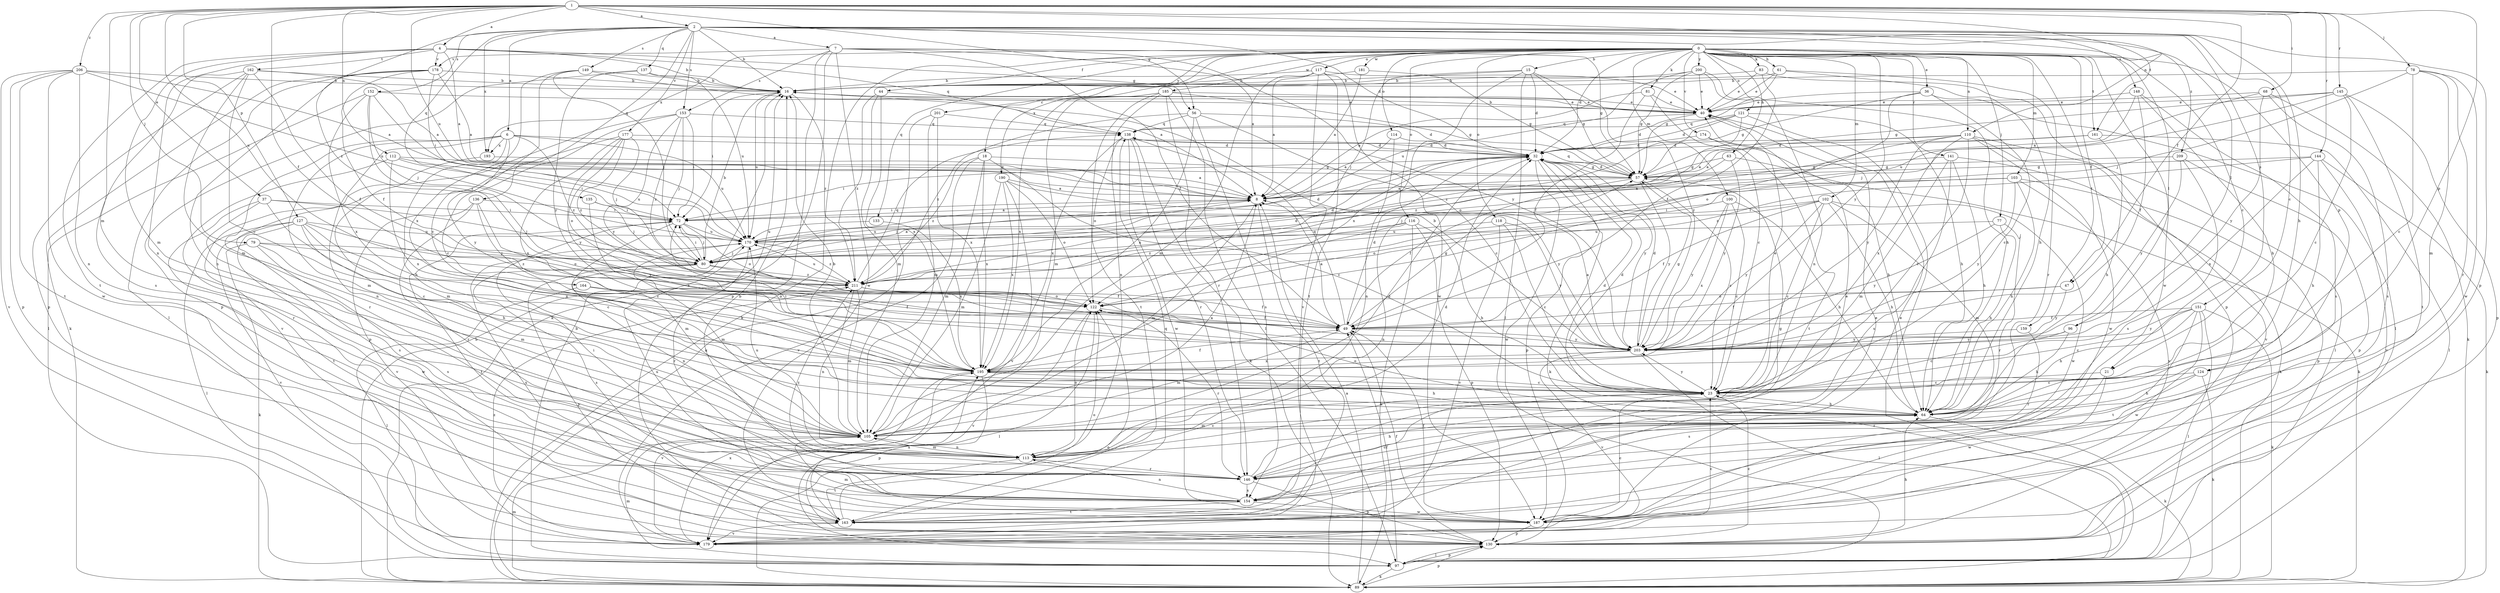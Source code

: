 strict digraph  {
0;
1;
2;
4;
6;
7;
8;
15;
16;
18;
21;
23;
32;
36;
37;
40;
44;
47;
49;
56;
57;
61;
63;
64;
68;
72;
77;
78;
79;
80;
81;
83;
89;
96;
97;
100;
102;
103;
105;
110;
112;
113;
114;
116;
117;
118;
121;
122;
124;
127;
130;
133;
135;
136;
137;
138;
141;
144;
145;
146;
148;
149;
151;
152;
153;
154;
159;
161;
162;
163;
164;
170;
174;
177;
178;
179;
181;
185;
187;
190;
193;
195;
200;
201;
203;
206;
209;
211;
0 -> 15  [label=b];
0 -> 18  [label=c];
0 -> 21  [label=c];
0 -> 32  [label=d];
0 -> 36  [label=e];
0 -> 44  [label=f];
0 -> 47  [label=f];
0 -> 61  [label=h];
0 -> 63  [label=h];
0 -> 77  [label=j];
0 -> 81  [label=k];
0 -> 83  [label=k];
0 -> 89  [label=k];
0 -> 96  [label=l];
0 -> 100  [label=m];
0 -> 102  [label=m];
0 -> 103  [label=m];
0 -> 110  [label=n];
0 -> 114  [label=o];
0 -> 116  [label=o];
0 -> 117  [label=o];
0 -> 118  [label=o];
0 -> 121  [label=o];
0 -> 124  [label=p];
0 -> 133  [label=q];
0 -> 141  [label=r];
0 -> 159  [label=t];
0 -> 161  [label=t];
0 -> 174  [label=v];
0 -> 181  [label=w];
0 -> 185  [label=w];
0 -> 187  [label=w];
0 -> 190  [label=x];
0 -> 193  [label=x];
0 -> 200  [label=y];
0 -> 201  [label=y];
0 -> 203  [label=y];
1 -> 2  [label=a];
1 -> 4  [label=a];
1 -> 37  [label=e];
1 -> 47  [label=f];
1 -> 49  [label=f];
1 -> 56  [label=g];
1 -> 68  [label=i];
1 -> 78  [label=j];
1 -> 79  [label=j];
1 -> 105  [label=m];
1 -> 110  [label=n];
1 -> 112  [label=n];
1 -> 124  [label=p];
1 -> 127  [label=p];
1 -> 144  [label=r];
1 -> 145  [label=r];
1 -> 161  [label=t];
1 -> 164  [label=u];
1 -> 170  [label=u];
1 -> 206  [label=z];
2 -> 6  [label=a];
2 -> 7  [label=a];
2 -> 16  [label=b];
2 -> 21  [label=c];
2 -> 32  [label=d];
2 -> 64  [label=h];
2 -> 96  [label=l];
2 -> 130  [label=p];
2 -> 135  [label=q];
2 -> 136  [label=q];
2 -> 137  [label=q];
2 -> 148  [label=s];
2 -> 149  [label=s];
2 -> 151  [label=s];
2 -> 152  [label=s];
2 -> 153  [label=s];
2 -> 177  [label=v];
2 -> 193  [label=x];
2 -> 209  [label=z];
2 -> 211  [label=z];
4 -> 8  [label=a];
4 -> 16  [label=b];
4 -> 56  [label=g];
4 -> 105  [label=m];
4 -> 113  [label=n];
4 -> 138  [label=q];
4 -> 162  [label=t];
4 -> 163  [label=t];
4 -> 178  [label=v];
6 -> 32  [label=d];
6 -> 64  [label=h];
6 -> 105  [label=m];
6 -> 113  [label=n];
6 -> 146  [label=r];
6 -> 170  [label=u];
6 -> 193  [label=x];
6 -> 203  [label=y];
6 -> 211  [label=z];
7 -> 8  [label=a];
7 -> 49  [label=f];
7 -> 57  [label=g];
7 -> 89  [label=k];
7 -> 130  [label=p];
7 -> 153  [label=s];
7 -> 178  [label=v];
7 -> 187  [label=w];
7 -> 203  [label=y];
8 -> 72  [label=i];
8 -> 80  [label=j];
8 -> 105  [label=m];
8 -> 163  [label=t];
15 -> 16  [label=b];
15 -> 32  [label=d];
15 -> 57  [label=g];
15 -> 80  [label=j];
15 -> 97  [label=l];
15 -> 195  [label=x];
15 -> 203  [label=y];
16 -> 40  [label=e];
16 -> 72  [label=i];
16 -> 170  [label=u];
16 -> 211  [label=z];
18 -> 23  [label=c];
18 -> 57  [label=g];
18 -> 105  [label=m];
18 -> 179  [label=v];
18 -> 195  [label=x];
18 -> 211  [label=z];
21 -> 23  [label=c];
21 -> 154  [label=s];
21 -> 187  [label=w];
23 -> 32  [label=d];
23 -> 40  [label=e];
23 -> 64  [label=h];
23 -> 203  [label=y];
32 -> 57  [label=g];
32 -> 72  [label=i];
32 -> 89  [label=k];
32 -> 130  [label=p];
32 -> 187  [label=w];
32 -> 203  [label=y];
36 -> 23  [label=c];
36 -> 40  [label=e];
36 -> 57  [label=g];
36 -> 97  [label=l];
36 -> 122  [label=o];
37 -> 23  [label=c];
37 -> 72  [label=i];
37 -> 80  [label=j];
37 -> 154  [label=s];
37 -> 163  [label=t];
40 -> 16  [label=b];
40 -> 32  [label=d];
40 -> 138  [label=q];
44 -> 40  [label=e];
44 -> 105  [label=m];
44 -> 195  [label=x];
44 -> 211  [label=z];
47 -> 49  [label=f];
47 -> 122  [label=o];
47 -> 203  [label=y];
49 -> 8  [label=a];
49 -> 32  [label=d];
49 -> 57  [label=g];
49 -> 105  [label=m];
49 -> 138  [label=q];
49 -> 203  [label=y];
56 -> 23  [label=c];
56 -> 32  [label=d];
56 -> 138  [label=q];
56 -> 154  [label=s];
56 -> 195  [label=x];
56 -> 211  [label=z];
57 -> 8  [label=a];
57 -> 23  [label=c];
57 -> 32  [label=d];
57 -> 49  [label=f];
57 -> 138  [label=q];
57 -> 203  [label=y];
61 -> 16  [label=b];
61 -> 40  [label=e];
61 -> 57  [label=g];
61 -> 64  [label=h];
61 -> 146  [label=r];
63 -> 57  [label=g];
63 -> 80  [label=j];
63 -> 89  [label=k];
63 -> 203  [label=y];
64 -> 32  [label=d];
64 -> 89  [label=k];
64 -> 105  [label=m];
64 -> 122  [label=o];
68 -> 40  [label=e];
68 -> 89  [label=k];
68 -> 154  [label=s];
68 -> 170  [label=u];
68 -> 203  [label=y];
72 -> 8  [label=a];
72 -> 80  [label=j];
72 -> 105  [label=m];
72 -> 122  [label=o];
72 -> 163  [label=t];
72 -> 170  [label=u];
77 -> 64  [label=h];
77 -> 146  [label=r];
77 -> 170  [label=u];
77 -> 203  [label=y];
78 -> 16  [label=b];
78 -> 23  [label=c];
78 -> 80  [label=j];
78 -> 105  [label=m];
78 -> 146  [label=r];
78 -> 187  [label=w];
79 -> 80  [label=j];
79 -> 89  [label=k];
79 -> 105  [label=m];
79 -> 154  [label=s];
79 -> 211  [label=z];
80 -> 8  [label=a];
80 -> 16  [label=b];
80 -> 32  [label=d];
80 -> 49  [label=f];
80 -> 72  [label=i];
80 -> 113  [label=n];
80 -> 130  [label=p];
80 -> 154  [label=s];
80 -> 211  [label=z];
81 -> 8  [label=a];
81 -> 23  [label=c];
81 -> 40  [label=e];
81 -> 49  [label=f];
83 -> 16  [label=b];
83 -> 40  [label=e];
83 -> 49  [label=f];
83 -> 130  [label=p];
89 -> 8  [label=a];
89 -> 16  [label=b];
89 -> 105  [label=m];
89 -> 122  [label=o];
89 -> 130  [label=p];
96 -> 23  [label=c];
96 -> 64  [label=h];
96 -> 203  [label=y];
97 -> 16  [label=b];
97 -> 49  [label=f];
97 -> 89  [label=k];
97 -> 105  [label=m];
97 -> 130  [label=p];
100 -> 23  [label=c];
100 -> 64  [label=h];
100 -> 72  [label=i];
100 -> 195  [label=x];
100 -> 203  [label=y];
102 -> 23  [label=c];
102 -> 49  [label=f];
102 -> 64  [label=h];
102 -> 72  [label=i];
102 -> 105  [label=m];
102 -> 122  [label=o];
102 -> 187  [label=w];
102 -> 203  [label=y];
103 -> 8  [label=a];
103 -> 64  [label=h];
103 -> 80  [label=j];
103 -> 130  [label=p];
103 -> 179  [label=v];
103 -> 203  [label=y];
105 -> 8  [label=a];
105 -> 16  [label=b];
105 -> 32  [label=d];
105 -> 113  [label=n];
110 -> 8  [label=a];
110 -> 23  [label=c];
110 -> 32  [label=d];
110 -> 97  [label=l];
110 -> 179  [label=v];
110 -> 187  [label=w];
110 -> 195  [label=x];
110 -> 203  [label=y];
110 -> 211  [label=z];
112 -> 57  [label=g];
112 -> 72  [label=i];
112 -> 146  [label=r];
112 -> 170  [label=u];
112 -> 195  [label=x];
113 -> 23  [label=c];
113 -> 32  [label=d];
113 -> 64  [label=h];
113 -> 105  [label=m];
113 -> 122  [label=o];
113 -> 146  [label=r];
113 -> 163  [label=t];
113 -> 170  [label=u];
114 -> 8  [label=a];
114 -> 32  [label=d];
114 -> 113  [label=n];
116 -> 64  [label=h];
116 -> 89  [label=k];
116 -> 113  [label=n];
116 -> 130  [label=p];
116 -> 170  [label=u];
116 -> 211  [label=z];
117 -> 8  [label=a];
117 -> 16  [label=b];
117 -> 40  [label=e];
117 -> 105  [label=m];
117 -> 163  [label=t];
117 -> 179  [label=v];
117 -> 187  [label=w];
118 -> 23  [label=c];
118 -> 170  [label=u];
118 -> 179  [label=v];
118 -> 203  [label=y];
121 -> 32  [label=d];
121 -> 64  [label=h];
121 -> 97  [label=l];
121 -> 122  [label=o];
121 -> 138  [label=q];
121 -> 211  [label=z];
122 -> 49  [label=f];
122 -> 97  [label=l];
122 -> 146  [label=r];
122 -> 179  [label=v];
124 -> 23  [label=c];
124 -> 64  [label=h];
124 -> 89  [label=k];
124 -> 146  [label=r];
127 -> 23  [label=c];
127 -> 64  [label=h];
127 -> 97  [label=l];
127 -> 122  [label=o];
127 -> 170  [label=u];
127 -> 179  [label=v];
127 -> 187  [label=w];
127 -> 195  [label=x];
130 -> 23  [label=c];
130 -> 49  [label=f];
130 -> 64  [label=h];
130 -> 97  [label=l];
133 -> 170  [label=u];
133 -> 195  [label=x];
135 -> 72  [label=i];
135 -> 80  [label=j];
135 -> 195  [label=x];
136 -> 23  [label=c];
136 -> 72  [label=i];
136 -> 146  [label=r];
136 -> 179  [label=v];
136 -> 203  [label=y];
137 -> 16  [label=b];
137 -> 130  [label=p];
137 -> 170  [label=u];
137 -> 203  [label=y];
138 -> 32  [label=d];
138 -> 89  [label=k];
138 -> 122  [label=o];
138 -> 146  [label=r];
138 -> 187  [label=w];
138 -> 195  [label=x];
141 -> 57  [label=g];
141 -> 64  [label=h];
141 -> 89  [label=k];
141 -> 105  [label=m];
141 -> 154  [label=s];
144 -> 57  [label=g];
144 -> 64  [label=h];
144 -> 89  [label=k];
144 -> 179  [label=v];
144 -> 195  [label=x];
144 -> 211  [label=z];
145 -> 23  [label=c];
145 -> 40  [label=e];
145 -> 57  [label=g];
145 -> 80  [label=j];
145 -> 130  [label=p];
145 -> 163  [label=t];
146 -> 40  [label=e];
146 -> 57  [label=g];
146 -> 72  [label=i];
146 -> 130  [label=p];
146 -> 154  [label=s];
146 -> 211  [label=z];
148 -> 8  [label=a];
148 -> 40  [label=e];
148 -> 49  [label=f];
148 -> 64  [label=h];
148 -> 154  [label=s];
149 -> 8  [label=a];
149 -> 16  [label=b];
149 -> 23  [label=c];
149 -> 80  [label=j];
149 -> 195  [label=x];
151 -> 23  [label=c];
151 -> 49  [label=f];
151 -> 64  [label=h];
151 -> 89  [label=k];
151 -> 97  [label=l];
151 -> 163  [label=t];
151 -> 187  [label=w];
151 -> 203  [label=y];
152 -> 40  [label=e];
152 -> 80  [label=j];
152 -> 97  [label=l];
152 -> 170  [label=u];
152 -> 195  [label=x];
152 -> 211  [label=z];
153 -> 23  [label=c];
153 -> 72  [label=i];
153 -> 80  [label=j];
153 -> 138  [label=q];
153 -> 179  [label=v];
153 -> 203  [label=y];
153 -> 211  [label=z];
154 -> 16  [label=b];
154 -> 23  [label=c];
154 -> 113  [label=n];
154 -> 163  [label=t];
154 -> 170  [label=u];
154 -> 187  [label=w];
159 -> 146  [label=r];
159 -> 203  [label=y];
161 -> 8  [label=a];
161 -> 32  [label=d];
161 -> 64  [label=h];
161 -> 97  [label=l];
162 -> 8  [label=a];
162 -> 16  [label=b];
162 -> 23  [label=c];
162 -> 49  [label=f];
162 -> 105  [label=m];
162 -> 130  [label=p];
162 -> 154  [label=s];
163 -> 40  [label=e];
163 -> 122  [label=o];
163 -> 138  [label=q];
163 -> 170  [label=u];
163 -> 179  [label=v];
163 -> 195  [label=x];
164 -> 49  [label=f];
164 -> 97  [label=l];
164 -> 122  [label=o];
170 -> 32  [label=d];
170 -> 80  [label=j];
170 -> 105  [label=m];
170 -> 146  [label=r];
170 -> 211  [label=z];
174 -> 32  [label=d];
174 -> 64  [label=h];
174 -> 163  [label=t];
177 -> 32  [label=d];
177 -> 80  [label=j];
177 -> 122  [label=o];
177 -> 130  [label=p];
177 -> 195  [label=x];
177 -> 203  [label=y];
177 -> 211  [label=z];
178 -> 8  [label=a];
178 -> 16  [label=b];
178 -> 49  [label=f];
178 -> 72  [label=i];
178 -> 89  [label=k];
178 -> 97  [label=l];
178 -> 113  [label=n];
179 -> 23  [label=c];
179 -> 195  [label=x];
179 -> 211  [label=z];
181 -> 8  [label=a];
181 -> 16  [label=b];
181 -> 57  [label=g];
185 -> 40  [label=e];
185 -> 57  [label=g];
185 -> 97  [label=l];
185 -> 105  [label=m];
185 -> 113  [label=n];
185 -> 146  [label=r];
185 -> 163  [label=t];
185 -> 195  [label=x];
187 -> 23  [label=c];
187 -> 40  [label=e];
187 -> 49  [label=f];
187 -> 105  [label=m];
187 -> 130  [label=p];
190 -> 8  [label=a];
190 -> 105  [label=m];
190 -> 122  [label=o];
190 -> 179  [label=v];
190 -> 195  [label=x];
190 -> 203  [label=y];
193 -> 8  [label=a];
193 -> 105  [label=m];
195 -> 23  [label=c];
195 -> 49  [label=f];
195 -> 64  [label=h];
195 -> 72  [label=i];
195 -> 130  [label=p];
195 -> 179  [label=v];
200 -> 16  [label=b];
200 -> 40  [label=e];
200 -> 57  [label=g];
200 -> 64  [label=h];
200 -> 113  [label=n];
200 -> 170  [label=u];
201 -> 89  [label=k];
201 -> 105  [label=m];
201 -> 138  [label=q];
201 -> 195  [label=x];
203 -> 8  [label=a];
203 -> 16  [label=b];
203 -> 32  [label=d];
203 -> 57  [label=g];
203 -> 97  [label=l];
203 -> 179  [label=v];
203 -> 195  [label=x];
206 -> 8  [label=a];
206 -> 16  [label=b];
206 -> 113  [label=n];
206 -> 130  [label=p];
206 -> 163  [label=t];
206 -> 170  [label=u];
206 -> 179  [label=v];
206 -> 187  [label=w];
209 -> 57  [label=g];
209 -> 130  [label=p];
209 -> 154  [label=s];
209 -> 203  [label=y];
211 -> 32  [label=d];
211 -> 49  [label=f];
211 -> 105  [label=m];
211 -> 113  [label=n];
211 -> 122  [label=o];
211 -> 138  [label=q];
211 -> 170  [label=u];
}
